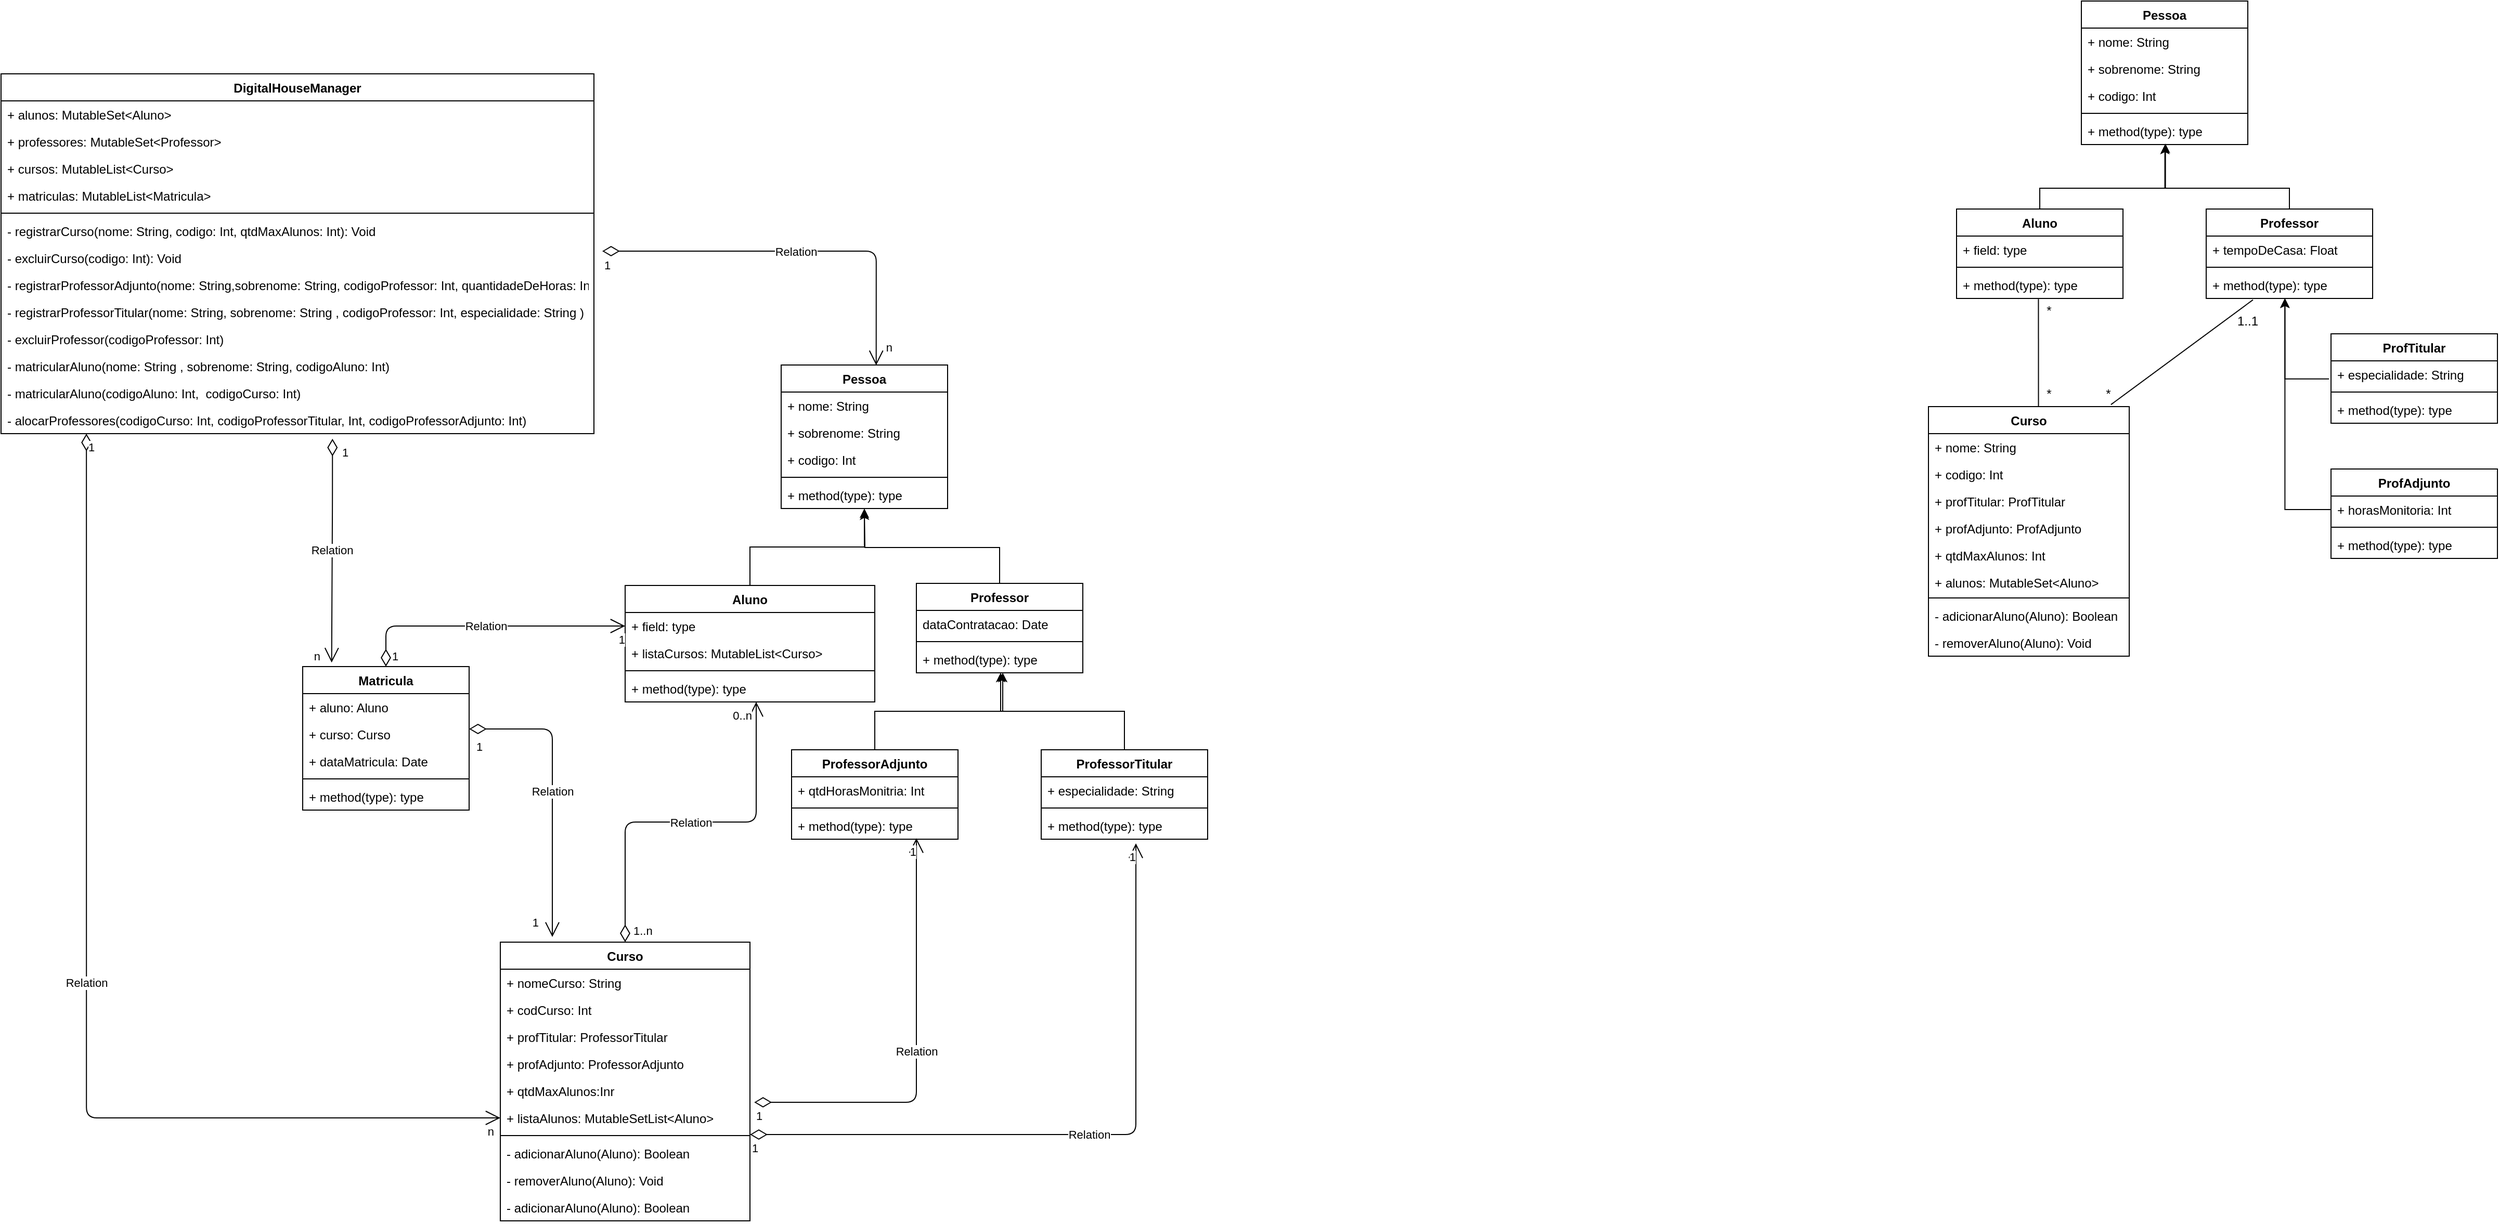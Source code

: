 <mxfile version="13.7.3" type="device"><diagram id="yYhtQxFbdZR-MNU_ncgm" name="Page-1"><mxGraphModel dx="1753" dy="1612" grid="1" gridSize="10" guides="1" tooltips="1" connect="1" arrows="1" fold="1" page="1" pageScale="1" pageWidth="827" pageHeight="1169" math="0" shadow="0"><root><mxCell id="0"/><mxCell id="1" parent="0"/><mxCell id="ihzjFLH_xC0MkMCf4fF2-1" value="Pessoa" style="swimlane;fontStyle=1;align=center;verticalAlign=top;childLayout=stackLayout;horizontal=1;startSize=26;horizontalStack=0;resizeParent=1;resizeParentMax=0;resizeLast=0;collapsible=1;marginBottom=0;" parent="1" vertex="1"><mxGeometry x="190" y="30" width="160" height="138" as="geometry"/></mxCell><mxCell id="ihzjFLH_xC0MkMCf4fF2-2" value="+ nome: String" style="text;strokeColor=none;fillColor=none;align=left;verticalAlign=top;spacingLeft=4;spacingRight=4;overflow=hidden;rotatable=0;points=[[0,0.5],[1,0.5]];portConstraint=eastwest;" parent="ihzjFLH_xC0MkMCf4fF2-1" vertex="1"><mxGeometry y="26" width="160" height="26" as="geometry"/></mxCell><mxCell id="ihzjFLH_xC0MkMCf4fF2-5" value="+ sobrenome: String" style="text;strokeColor=none;fillColor=none;align=left;verticalAlign=top;spacingLeft=4;spacingRight=4;overflow=hidden;rotatable=0;points=[[0,0.5],[1,0.5]];portConstraint=eastwest;" parent="ihzjFLH_xC0MkMCf4fF2-1" vertex="1"><mxGeometry y="52" width="160" height="26" as="geometry"/></mxCell><mxCell id="ihzjFLH_xC0MkMCf4fF2-10" value="+ codigo: Int" style="text;strokeColor=none;fillColor=none;align=left;verticalAlign=top;spacingLeft=4;spacingRight=4;overflow=hidden;rotatable=0;points=[[0,0.5],[1,0.5]];portConstraint=eastwest;" parent="ihzjFLH_xC0MkMCf4fF2-1" vertex="1"><mxGeometry y="78" width="160" height="26" as="geometry"/></mxCell><mxCell id="ihzjFLH_xC0MkMCf4fF2-3" value="" style="line;strokeWidth=1;fillColor=none;align=left;verticalAlign=middle;spacingTop=-1;spacingLeft=3;spacingRight=3;rotatable=0;labelPosition=right;points=[];portConstraint=eastwest;" parent="ihzjFLH_xC0MkMCf4fF2-1" vertex="1"><mxGeometry y="104" width="160" height="8" as="geometry"/></mxCell><mxCell id="ihzjFLH_xC0MkMCf4fF2-4" value="+ method(type): type" style="text;strokeColor=none;fillColor=none;align=left;verticalAlign=top;spacingLeft=4;spacingRight=4;overflow=hidden;rotatable=0;points=[[0,0.5],[1,0.5]];portConstraint=eastwest;" parent="ihzjFLH_xC0MkMCf4fF2-1" vertex="1"><mxGeometry y="112" width="160" height="26" as="geometry"/></mxCell><mxCell id="ihzjFLH_xC0MkMCf4fF2-16" style="edgeStyle=orthogonalEdgeStyle;rounded=0;orthogonalLoop=1;jettySize=auto;html=1;exitX=0.5;exitY=0;exitDx=0;exitDy=0;entryX=0.5;entryY=1;entryDx=0;entryDy=0;" parent="1" source="ihzjFLH_xC0MkMCf4fF2-6" target="ihzjFLH_xC0MkMCf4fF2-1" edge="1"><mxGeometry relative="1" as="geometry"/></mxCell><mxCell id="ihzjFLH_xC0MkMCf4fF2-6" value="Aluno" style="swimlane;fontStyle=1;align=center;verticalAlign=top;childLayout=stackLayout;horizontal=1;startSize=26;horizontalStack=0;resizeParent=1;resizeParentMax=0;resizeLast=0;collapsible=1;marginBottom=0;" parent="1" vertex="1"><mxGeometry x="40" y="242" width="240" height="112" as="geometry"/></mxCell><mxCell id="ihzjFLH_xC0MkMCf4fF2-7" value="+ field: type" style="text;strokeColor=none;fillColor=none;align=left;verticalAlign=top;spacingLeft=4;spacingRight=4;overflow=hidden;rotatable=0;points=[[0,0.5],[1,0.5]];portConstraint=eastwest;" parent="ihzjFLH_xC0MkMCf4fF2-6" vertex="1"><mxGeometry y="26" width="240" height="26" as="geometry"/></mxCell><mxCell id="ihzjFLH_xC0MkMCf4fF2-66" value="+ listaCursos: MutableList&lt;Curso&gt;" style="text;strokeColor=none;fillColor=none;align=left;verticalAlign=top;spacingLeft=4;spacingRight=4;overflow=hidden;rotatable=0;points=[[0,0.5],[1,0.5]];portConstraint=eastwest;" parent="ihzjFLH_xC0MkMCf4fF2-6" vertex="1"><mxGeometry y="52" width="240" height="26" as="geometry"/></mxCell><mxCell id="ihzjFLH_xC0MkMCf4fF2-8" value="" style="line;strokeWidth=1;fillColor=none;align=left;verticalAlign=middle;spacingTop=-1;spacingLeft=3;spacingRight=3;rotatable=0;labelPosition=right;points=[];portConstraint=eastwest;" parent="ihzjFLH_xC0MkMCf4fF2-6" vertex="1"><mxGeometry y="78" width="240" height="8" as="geometry"/></mxCell><mxCell id="ihzjFLH_xC0MkMCf4fF2-9" value="+ method(type): type" style="text;strokeColor=none;fillColor=none;align=left;verticalAlign=top;spacingLeft=4;spacingRight=4;overflow=hidden;rotatable=0;points=[[0,0.5],[1,0.5]];portConstraint=eastwest;" parent="ihzjFLH_xC0MkMCf4fF2-6" vertex="1"><mxGeometry y="86" width="240" height="26" as="geometry"/></mxCell><mxCell id="ihzjFLH_xC0MkMCf4fF2-17" style="edgeStyle=orthogonalEdgeStyle;rounded=0;orthogonalLoop=1;jettySize=auto;html=1;exitX=0.5;exitY=0;exitDx=0;exitDy=0;" parent="1" source="ihzjFLH_xC0MkMCf4fF2-12" edge="1"><mxGeometry relative="1" as="geometry"><mxPoint x="270" y="170" as="targetPoint"/></mxGeometry></mxCell><mxCell id="ihzjFLH_xC0MkMCf4fF2-12" value="Professor" style="swimlane;fontStyle=1;align=center;verticalAlign=top;childLayout=stackLayout;horizontal=1;startSize=26;horizontalStack=0;resizeParent=1;resizeParentMax=0;resizeLast=0;collapsible=1;marginBottom=0;" parent="1" vertex="1"><mxGeometry x="320" y="240" width="160" height="86" as="geometry"/></mxCell><mxCell id="ihzjFLH_xC0MkMCf4fF2-13" value="dataContratacao: Date" style="text;strokeColor=none;fillColor=none;align=left;verticalAlign=top;spacingLeft=4;spacingRight=4;overflow=hidden;rotatable=0;points=[[0,0.5],[1,0.5]];portConstraint=eastwest;" parent="ihzjFLH_xC0MkMCf4fF2-12" vertex="1"><mxGeometry y="26" width="160" height="26" as="geometry"/></mxCell><mxCell id="ihzjFLH_xC0MkMCf4fF2-14" value="" style="line;strokeWidth=1;fillColor=none;align=left;verticalAlign=middle;spacingTop=-1;spacingLeft=3;spacingRight=3;rotatable=0;labelPosition=right;points=[];portConstraint=eastwest;" parent="ihzjFLH_xC0MkMCf4fF2-12" vertex="1"><mxGeometry y="52" width="160" height="8" as="geometry"/></mxCell><mxCell id="ihzjFLH_xC0MkMCf4fF2-15" value="+ method(type): type" style="text;strokeColor=none;fillColor=none;align=left;verticalAlign=top;spacingLeft=4;spacingRight=4;overflow=hidden;rotatable=0;points=[[0,0.5],[1,0.5]];portConstraint=eastwest;" parent="ihzjFLH_xC0MkMCf4fF2-12" vertex="1"><mxGeometry y="60" width="160" height="26" as="geometry"/></mxCell><mxCell id="ihzjFLH_xC0MkMCf4fF2-22" style="edgeStyle=orthogonalEdgeStyle;rounded=0;orthogonalLoop=1;jettySize=auto;html=1;exitX=0.5;exitY=0;exitDx=0;exitDy=0;entryX=0.506;entryY=1;entryDx=0;entryDy=0;entryPerimeter=0;" parent="1" source="ihzjFLH_xC0MkMCf4fF2-18" target="ihzjFLH_xC0MkMCf4fF2-15" edge="1"><mxGeometry relative="1" as="geometry"/></mxCell><mxCell id="ihzjFLH_xC0MkMCf4fF2-18" value="ProfessorTitular" style="swimlane;fontStyle=1;align=center;verticalAlign=top;childLayout=stackLayout;horizontal=1;startSize=26;horizontalStack=0;resizeParent=1;resizeParentMax=0;resizeLast=0;collapsible=1;marginBottom=0;" parent="1" vertex="1"><mxGeometry x="440" y="400" width="160" height="86" as="geometry"/></mxCell><mxCell id="ihzjFLH_xC0MkMCf4fF2-19" value="+ especialidade: String" style="text;strokeColor=none;fillColor=none;align=left;verticalAlign=top;spacingLeft=4;spacingRight=4;overflow=hidden;rotatable=0;points=[[0,0.5],[1,0.5]];portConstraint=eastwest;" parent="ihzjFLH_xC0MkMCf4fF2-18" vertex="1"><mxGeometry y="26" width="160" height="26" as="geometry"/></mxCell><mxCell id="ihzjFLH_xC0MkMCf4fF2-20" value="" style="line;strokeWidth=1;fillColor=none;align=left;verticalAlign=middle;spacingTop=-1;spacingLeft=3;spacingRight=3;rotatable=0;labelPosition=right;points=[];portConstraint=eastwest;" parent="ihzjFLH_xC0MkMCf4fF2-18" vertex="1"><mxGeometry y="52" width="160" height="8" as="geometry"/></mxCell><mxCell id="ihzjFLH_xC0MkMCf4fF2-21" value="+ method(type): type" style="text;strokeColor=none;fillColor=none;align=left;verticalAlign=top;spacingLeft=4;spacingRight=4;overflow=hidden;rotatable=0;points=[[0,0.5],[1,0.5]];portConstraint=eastwest;" parent="ihzjFLH_xC0MkMCf4fF2-18" vertex="1"><mxGeometry y="60" width="160" height="26" as="geometry"/></mxCell><mxCell id="ihzjFLH_xC0MkMCf4fF2-27" style="edgeStyle=orthogonalEdgeStyle;rounded=0;orthogonalLoop=1;jettySize=auto;html=1;exitX=0.5;exitY=0;exitDx=0;exitDy=0;entryX=0.519;entryY=1;entryDx=0;entryDy=0;entryPerimeter=0;" parent="1" source="ihzjFLH_xC0MkMCf4fF2-23" target="ihzjFLH_xC0MkMCf4fF2-15" edge="1"><mxGeometry relative="1" as="geometry"/></mxCell><mxCell id="ihzjFLH_xC0MkMCf4fF2-23" value="ProfessorAdjunto" style="swimlane;fontStyle=1;align=center;verticalAlign=top;childLayout=stackLayout;horizontal=1;startSize=26;horizontalStack=0;resizeParent=1;resizeParentMax=0;resizeLast=0;collapsible=1;marginBottom=0;" parent="1" vertex="1"><mxGeometry x="200" y="400" width="160" height="86" as="geometry"/></mxCell><mxCell id="ihzjFLH_xC0MkMCf4fF2-24" value="+ qtdHorasMonitria: Int" style="text;strokeColor=none;fillColor=none;align=left;verticalAlign=top;spacingLeft=4;spacingRight=4;overflow=hidden;rotatable=0;points=[[0,0.5],[1,0.5]];portConstraint=eastwest;" parent="ihzjFLH_xC0MkMCf4fF2-23" vertex="1"><mxGeometry y="26" width="160" height="26" as="geometry"/></mxCell><mxCell id="ihzjFLH_xC0MkMCf4fF2-25" value="" style="line;strokeWidth=1;fillColor=none;align=left;verticalAlign=middle;spacingTop=-1;spacingLeft=3;spacingRight=3;rotatable=0;labelPosition=right;points=[];portConstraint=eastwest;" parent="ihzjFLH_xC0MkMCf4fF2-23" vertex="1"><mxGeometry y="52" width="160" height="8" as="geometry"/></mxCell><mxCell id="ihzjFLH_xC0MkMCf4fF2-26" value="+ method(type): type" style="text;strokeColor=none;fillColor=none;align=left;verticalAlign=top;spacingLeft=4;spacingRight=4;overflow=hidden;rotatable=0;points=[[0,0.5],[1,0.5]];portConstraint=eastwest;" parent="ihzjFLH_xC0MkMCf4fF2-23" vertex="1"><mxGeometry y="60" width="160" height="26" as="geometry"/></mxCell><mxCell id="ihzjFLH_xC0MkMCf4fF2-40" value="Relation" style="endArrow=open;html=1;endSize=12;startArrow=diamondThin;startSize=14;startFill=0;edgeStyle=orthogonalEdgeStyle;entryX=0.569;entryY=1.154;entryDx=0;entryDy=0;entryPerimeter=0;exitX=1;exitY=0.375;exitDx=0;exitDy=0;exitPerimeter=0;" parent="1" source="ihzjFLH_xC0MkMCf4fF2-30" target="ihzjFLH_xC0MkMCf4fF2-21" edge="1"><mxGeometry relative="1" as="geometry"><mxPoint x="170" y="510" as="sourcePoint"/><mxPoint x="330" y="510" as="targetPoint"/><Array as="points"><mxPoint x="531" y="770"/></Array></mxGeometry></mxCell><mxCell id="ihzjFLH_xC0MkMCf4fF2-41" value="1" style="edgeLabel;resizable=0;html=1;align=left;verticalAlign=top;" parent="ihzjFLH_xC0MkMCf4fF2-40" connectable="0" vertex="1"><mxGeometry x="-1" relative="1" as="geometry"/></mxCell><mxCell id="ihzjFLH_xC0MkMCf4fF2-42" value="1" style="edgeLabel;resizable=0;html=1;align=right;verticalAlign=top;" parent="ihzjFLH_xC0MkMCf4fF2-40" connectable="0" vertex="1"><mxGeometry x="1" relative="1" as="geometry"/></mxCell><mxCell id="ihzjFLH_xC0MkMCf4fF2-43" value="Relation" style="endArrow=open;html=1;endSize=12;startArrow=diamondThin;startSize=14;startFill=0;edgeStyle=orthogonalEdgeStyle;exitX=1.017;exitY=-0.077;exitDx=0;exitDy=0;exitPerimeter=0;entryX=0.75;entryY=0.962;entryDx=0;entryDy=0;entryPerimeter=0;" parent="1" source="ihzjFLH_xC0MkMCf4fF2-36" target="ihzjFLH_xC0MkMCf4fF2-26" edge="1"><mxGeometry relative="1" as="geometry"><mxPoint x="170" y="510" as="sourcePoint"/><mxPoint x="330" y="510" as="targetPoint"/></mxGeometry></mxCell><mxCell id="ihzjFLH_xC0MkMCf4fF2-44" value="1" style="edgeLabel;resizable=0;html=1;align=left;verticalAlign=top;" parent="ihzjFLH_xC0MkMCf4fF2-43" connectable="0" vertex="1"><mxGeometry x="-1" relative="1" as="geometry"/></mxCell><mxCell id="ihzjFLH_xC0MkMCf4fF2-45" value="1" style="edgeLabel;resizable=0;html=1;align=right;verticalAlign=top;" parent="ihzjFLH_xC0MkMCf4fF2-43" connectable="0" vertex="1"><mxGeometry x="1" relative="1" as="geometry"/></mxCell><mxCell id="ihzjFLH_xC0MkMCf4fF2-28" value="Curso" style="swimlane;fontStyle=1;align=center;verticalAlign=top;childLayout=stackLayout;horizontal=1;startSize=26;horizontalStack=0;resizeParent=1;resizeParentMax=0;resizeLast=0;collapsible=1;marginBottom=0;" parent="1" vertex="1"><mxGeometry x="-80" y="585" width="240" height="268" as="geometry"/></mxCell><mxCell id="ihzjFLH_xC0MkMCf4fF2-29" value="+ nomeCurso: String" style="text;strokeColor=none;fillColor=none;align=left;verticalAlign=top;spacingLeft=4;spacingRight=4;overflow=hidden;rotatable=0;points=[[0,0.5],[1,0.5]];portConstraint=eastwest;" parent="ihzjFLH_xC0MkMCf4fF2-28" vertex="1"><mxGeometry y="26" width="240" height="26" as="geometry"/></mxCell><mxCell id="ihzjFLH_xC0MkMCf4fF2-32" value="+ codCurso: Int" style="text;strokeColor=none;fillColor=none;align=left;verticalAlign=top;spacingLeft=4;spacingRight=4;overflow=hidden;rotatable=0;points=[[0,0.5],[1,0.5]];portConstraint=eastwest;" parent="ihzjFLH_xC0MkMCf4fF2-28" vertex="1"><mxGeometry y="52" width="240" height="26" as="geometry"/></mxCell><mxCell id="ihzjFLH_xC0MkMCf4fF2-33" value="+ profTitular: ProfessorTitular" style="text;strokeColor=none;fillColor=none;align=left;verticalAlign=top;spacingLeft=4;spacingRight=4;overflow=hidden;rotatable=0;points=[[0,0.5],[1,0.5]];portConstraint=eastwest;" parent="ihzjFLH_xC0MkMCf4fF2-28" vertex="1"><mxGeometry y="78" width="240" height="26" as="geometry"/></mxCell><mxCell id="ihzjFLH_xC0MkMCf4fF2-34" value="+ profAdjunto: ProfessorAdjunto" style="text;strokeColor=none;fillColor=none;align=left;verticalAlign=top;spacingLeft=4;spacingRight=4;overflow=hidden;rotatable=0;points=[[0,0.5],[1,0.5]];portConstraint=eastwest;" parent="ihzjFLH_xC0MkMCf4fF2-28" vertex="1"><mxGeometry y="104" width="240" height="26" as="geometry"/></mxCell><mxCell id="ihzjFLH_xC0MkMCf4fF2-35" value="+ qtdMaxAlunos:Inr" style="text;strokeColor=none;fillColor=none;align=left;verticalAlign=top;spacingLeft=4;spacingRight=4;overflow=hidden;rotatable=0;points=[[0,0.5],[1,0.5]];portConstraint=eastwest;" parent="ihzjFLH_xC0MkMCf4fF2-28" vertex="1"><mxGeometry y="130" width="240" height="26" as="geometry"/></mxCell><mxCell id="ihzjFLH_xC0MkMCf4fF2-36" value="+ listaAlunos: MutableSetList&lt;Aluno&gt;" style="text;strokeColor=none;fillColor=none;align=left;verticalAlign=top;spacingLeft=4;spacingRight=4;overflow=hidden;rotatable=0;points=[[0,0.5],[1,0.5]];portConstraint=eastwest;" parent="ihzjFLH_xC0MkMCf4fF2-28" vertex="1"><mxGeometry y="156" width="240" height="26" as="geometry"/></mxCell><mxCell id="ihzjFLH_xC0MkMCf4fF2-30" value="" style="line;strokeWidth=1;fillColor=none;align=left;verticalAlign=middle;spacingTop=-1;spacingLeft=3;spacingRight=3;rotatable=0;labelPosition=right;points=[];portConstraint=eastwest;" parent="ihzjFLH_xC0MkMCf4fF2-28" vertex="1"><mxGeometry y="182" width="240" height="8" as="geometry"/></mxCell><mxCell id="ihzjFLH_xC0MkMCf4fF2-38" value="- adicionarAluno(Aluno): Boolean" style="text;strokeColor=none;fillColor=none;align=left;verticalAlign=top;spacingLeft=4;spacingRight=4;overflow=hidden;rotatable=0;points=[[0,0.5],[1,0.5]];portConstraint=eastwest;" parent="ihzjFLH_xC0MkMCf4fF2-28" vertex="1"><mxGeometry y="190" width="240" height="26" as="geometry"/></mxCell><mxCell id="ihzjFLH_xC0MkMCf4fF2-31" value="- removerAluno(Aluno): Void" style="text;strokeColor=none;fillColor=none;align=left;verticalAlign=top;spacingLeft=4;spacingRight=4;overflow=hidden;rotatable=0;points=[[0,0.5],[1,0.5]];portConstraint=eastwest;" parent="ihzjFLH_xC0MkMCf4fF2-28" vertex="1"><mxGeometry y="216" width="240" height="26" as="geometry"/></mxCell><mxCell id="ihzjFLH_xC0MkMCf4fF2-37" value="- adicionarAluno(Aluno): Boolean" style="text;strokeColor=none;fillColor=none;align=left;verticalAlign=top;spacingLeft=4;spacingRight=4;overflow=hidden;rotatable=0;points=[[0,0.5],[1,0.5]];portConstraint=eastwest;" parent="ihzjFLH_xC0MkMCf4fF2-28" vertex="1"><mxGeometry y="242" width="240" height="26" as="geometry"/></mxCell><mxCell id="ihzjFLH_xC0MkMCf4fF2-46" value="Relation" style="endArrow=open;html=1;endSize=12;startArrow=diamondThin;startSize=14;startFill=0;edgeStyle=orthogonalEdgeStyle;exitX=0.5;exitY=0;exitDx=0;exitDy=0;entryX=0.525;entryY=1;entryDx=0;entryDy=0;entryPerimeter=0;" parent="1" source="ihzjFLH_xC0MkMCf4fF2-28" target="ihzjFLH_xC0MkMCf4fF2-9" edge="1"><mxGeometry relative="1" as="geometry"><mxPoint x="170" y="510" as="sourcePoint"/><mxPoint x="330" y="510" as="targetPoint"/></mxGeometry></mxCell><mxCell id="ihzjFLH_xC0MkMCf4fF2-47" value="1..n" style="edgeLabel;resizable=0;html=1;align=left;verticalAlign=top;" parent="ihzjFLH_xC0MkMCf4fF2-46" connectable="0" vertex="1"><mxGeometry x="-1" relative="1" as="geometry"><mxPoint x="6" y="-24" as="offset"/></mxGeometry></mxCell><mxCell id="ihzjFLH_xC0MkMCf4fF2-48" value="0..n" style="edgeLabel;resizable=0;html=1;align=right;verticalAlign=top;" parent="ihzjFLH_xC0MkMCf4fF2-46" connectable="0" vertex="1"><mxGeometry x="1" relative="1" as="geometry"><mxPoint x="-4" as="offset"/></mxGeometry></mxCell><mxCell id="ihzjFLH_xC0MkMCf4fF2-55" value="Relation" style="endArrow=open;html=1;endSize=12;startArrow=diamondThin;startSize=14;startFill=0;edgeStyle=orthogonalEdgeStyle;exitX=0.5;exitY=0;exitDx=0;exitDy=0;entryX=0;entryY=0.5;entryDx=0;entryDy=0;" parent="1" source="ihzjFLH_xC0MkMCf4fF2-49" target="ihzjFLH_xC0MkMCf4fF2-7" edge="1"><mxGeometry relative="1" as="geometry"><mxPoint x="170" y="440" as="sourcePoint"/><mxPoint x="330" y="440" as="targetPoint"/></mxGeometry></mxCell><mxCell id="ihzjFLH_xC0MkMCf4fF2-56" value="1" style="edgeLabel;resizable=0;html=1;align=left;verticalAlign=top;" parent="ihzjFLH_xC0MkMCf4fF2-55" connectable="0" vertex="1"><mxGeometry x="-1" relative="1" as="geometry"><mxPoint x="4" y="-23" as="offset"/></mxGeometry></mxCell><mxCell id="ihzjFLH_xC0MkMCf4fF2-57" value="1" style="edgeLabel;resizable=0;html=1;align=right;verticalAlign=top;" parent="ihzjFLH_xC0MkMCf4fF2-55" connectable="0" vertex="1"><mxGeometry x="1" relative="1" as="geometry"/></mxCell><mxCell id="ihzjFLH_xC0MkMCf4fF2-58" value="Relation" style="endArrow=open;html=1;endSize=12;startArrow=diamondThin;startSize=14;startFill=0;edgeStyle=orthogonalEdgeStyle;" parent="1" edge="1"><mxGeometry relative="1" as="geometry"><mxPoint x="-110" y="380" as="sourcePoint"/><mxPoint x="-30" y="580" as="targetPoint"/><Array as="points"><mxPoint x="-30" y="380"/></Array></mxGeometry></mxCell><mxCell id="ihzjFLH_xC0MkMCf4fF2-59" value="1" style="edgeLabel;resizable=0;html=1;align=left;verticalAlign=top;" parent="ihzjFLH_xC0MkMCf4fF2-58" connectable="0" vertex="1"><mxGeometry x="-1" relative="1" as="geometry"><mxPoint x="5" y="4" as="offset"/></mxGeometry></mxCell><mxCell id="ihzjFLH_xC0MkMCf4fF2-60" value="1" style="edgeLabel;resizable=0;html=1;align=right;verticalAlign=top;" parent="ihzjFLH_xC0MkMCf4fF2-58" connectable="0" vertex="1"><mxGeometry x="1" relative="1" as="geometry"><mxPoint x="-13" y="-27" as="offset"/></mxGeometry></mxCell><mxCell id="ihzjFLH_xC0MkMCf4fF2-49" value="Matricula" style="swimlane;fontStyle=1;align=center;verticalAlign=top;childLayout=stackLayout;horizontal=1;startSize=26;horizontalStack=0;resizeParent=1;resizeParentMax=0;resizeLast=0;collapsible=1;marginBottom=0;" parent="1" vertex="1"><mxGeometry x="-270" y="320" width="160" height="138" as="geometry"/></mxCell><mxCell id="ihzjFLH_xC0MkMCf4fF2-50" value="+ aluno: Aluno" style="text;strokeColor=none;fillColor=none;align=left;verticalAlign=top;spacingLeft=4;spacingRight=4;overflow=hidden;rotatable=0;points=[[0,0.5],[1,0.5]];portConstraint=eastwest;" parent="ihzjFLH_xC0MkMCf4fF2-49" vertex="1"><mxGeometry y="26" width="160" height="26" as="geometry"/></mxCell><mxCell id="ihzjFLH_xC0MkMCf4fF2-53" value="+ curso: Curso" style="text;strokeColor=none;fillColor=none;align=left;verticalAlign=top;spacingLeft=4;spacingRight=4;overflow=hidden;rotatable=0;points=[[0,0.5],[1,0.5]];portConstraint=eastwest;" parent="ihzjFLH_xC0MkMCf4fF2-49" vertex="1"><mxGeometry y="52" width="160" height="26" as="geometry"/></mxCell><mxCell id="ihzjFLH_xC0MkMCf4fF2-54" value="+ dataMatricula: Date" style="text;strokeColor=none;fillColor=none;align=left;verticalAlign=top;spacingLeft=4;spacingRight=4;overflow=hidden;rotatable=0;points=[[0,0.5],[1,0.5]];portConstraint=eastwest;" parent="ihzjFLH_xC0MkMCf4fF2-49" vertex="1"><mxGeometry y="78" width="160" height="26" as="geometry"/></mxCell><mxCell id="ihzjFLH_xC0MkMCf4fF2-51" value="" style="line;strokeWidth=1;fillColor=none;align=left;verticalAlign=middle;spacingTop=-1;spacingLeft=3;spacingRight=3;rotatable=0;labelPosition=right;points=[];portConstraint=eastwest;" parent="ihzjFLH_xC0MkMCf4fF2-49" vertex="1"><mxGeometry y="104" width="160" height="8" as="geometry"/></mxCell><mxCell id="ihzjFLH_xC0MkMCf4fF2-52" value="+ method(type): type" style="text;strokeColor=none;fillColor=none;align=left;verticalAlign=top;spacingLeft=4;spacingRight=4;overflow=hidden;rotatable=0;points=[[0,0.5],[1,0.5]];portConstraint=eastwest;" parent="ihzjFLH_xC0MkMCf4fF2-49" vertex="1"><mxGeometry y="112" width="160" height="26" as="geometry"/></mxCell><mxCell id="ihzjFLH_xC0MkMCf4fF2-78" value="Relation" style="endArrow=open;html=1;endSize=12;startArrow=diamondThin;startSize=14;startFill=0;edgeStyle=orthogonalEdgeStyle;exitX=1.014;exitY=1.25;exitDx=0;exitDy=0;exitPerimeter=0;entryX=0.571;entryY=0.002;entryDx=0;entryDy=0;entryPerimeter=0;" parent="1" source="ihzjFLH_xC0MkMCf4fF2-65" target="ihzjFLH_xC0MkMCf4fF2-1" edge="1"><mxGeometry relative="1" as="geometry"><mxPoint x="-350" y="340" as="sourcePoint"/><mxPoint x="300" as="targetPoint"/></mxGeometry></mxCell><mxCell id="ihzjFLH_xC0MkMCf4fF2-79" value="1" style="edgeLabel;resizable=0;html=1;align=left;verticalAlign=top;" parent="ihzjFLH_xC0MkMCf4fF2-78" connectable="0" vertex="1"><mxGeometry x="-1" relative="1" as="geometry"/></mxCell><mxCell id="ihzjFLH_xC0MkMCf4fF2-80" value="n" style="edgeLabel;resizable=0;html=1;align=right;verticalAlign=top;" parent="ihzjFLH_xC0MkMCf4fF2-78" connectable="0" vertex="1"><mxGeometry x="1" relative="1" as="geometry"><mxPoint x="16" y="-30" as="offset"/></mxGeometry></mxCell><mxCell id="ihzjFLH_xC0MkMCf4fF2-81" value="Relation" style="endArrow=open;html=1;endSize=12;startArrow=diamondThin;startSize=14;startFill=0;edgeStyle=orthogonalEdgeStyle;exitX=0.559;exitY=1.188;exitDx=0;exitDy=0;exitPerimeter=0;entryX=0.174;entryY=-0.028;entryDx=0;entryDy=0;entryPerimeter=0;" parent="1" source="ihzjFLH_xC0MkMCf4fF2-77" target="ihzjFLH_xC0MkMCf4fF2-49" edge="1"><mxGeometry relative="1" as="geometry"><mxPoint x="-250" y="270" as="sourcePoint"/><mxPoint x="-90" y="270" as="targetPoint"/><Array as="points"><mxPoint x="-242" y="161"/></Array></mxGeometry></mxCell><mxCell id="ihzjFLH_xC0MkMCf4fF2-82" value="1" style="edgeLabel;resizable=0;html=1;align=left;verticalAlign=top;" parent="ihzjFLH_xC0MkMCf4fF2-81" connectable="0" vertex="1"><mxGeometry x="-1" relative="1" as="geometry"><mxPoint x="7" as="offset"/></mxGeometry></mxCell><mxCell id="ihzjFLH_xC0MkMCf4fF2-83" value="n" style="edgeLabel;resizable=0;html=1;align=right;verticalAlign=top;" parent="ihzjFLH_xC0MkMCf4fF2-81" connectable="0" vertex="1"><mxGeometry x="1" relative="1" as="geometry"><mxPoint x="-10" y="-19" as="offset"/></mxGeometry></mxCell><mxCell id="ihzjFLH_xC0MkMCf4fF2-62" value="DigitalHouseManager" style="swimlane;fontStyle=1;align=center;verticalAlign=top;childLayout=stackLayout;horizontal=1;startSize=26;horizontalStack=0;resizeParent=1;resizeParentMax=0;resizeLast=0;collapsible=1;marginBottom=0;" parent="1" vertex="1"><mxGeometry x="-560" y="-250" width="570" height="346" as="geometry"/></mxCell><mxCell id="ihzjFLH_xC0MkMCf4fF2-63" value="+ alunos: MutableSet&lt;Aluno&gt;" style="text;strokeColor=none;fillColor=none;align=left;verticalAlign=top;spacingLeft=4;spacingRight=4;overflow=hidden;rotatable=0;points=[[0,0.5],[1,0.5]];portConstraint=eastwest;" parent="ihzjFLH_xC0MkMCf4fF2-62" vertex="1"><mxGeometry y="26" width="570" height="26" as="geometry"/></mxCell><mxCell id="ihzjFLH_xC0MkMCf4fF2-67" value="+ professores: MutableSet&lt;Professor&gt;" style="text;strokeColor=none;fillColor=none;align=left;verticalAlign=top;spacingLeft=4;spacingRight=4;overflow=hidden;rotatable=0;points=[[0,0.5],[1,0.5]];portConstraint=eastwest;" parent="ihzjFLH_xC0MkMCf4fF2-62" vertex="1"><mxGeometry y="52" width="570" height="26" as="geometry"/></mxCell><mxCell id="ihzjFLH_xC0MkMCf4fF2-68" value="+ cursos: MutableList&lt;Curso&gt;" style="text;strokeColor=none;fillColor=none;align=left;verticalAlign=top;spacingLeft=4;spacingRight=4;overflow=hidden;rotatable=0;points=[[0,0.5],[1,0.5]];portConstraint=eastwest;" parent="ihzjFLH_xC0MkMCf4fF2-62" vertex="1"><mxGeometry y="78" width="570" height="26" as="geometry"/></mxCell><mxCell id="ihzjFLH_xC0MkMCf4fF2-69" value="+ matriculas: MutableList&lt;Matricula&gt;" style="text;strokeColor=none;fillColor=none;align=left;verticalAlign=top;spacingLeft=4;spacingRight=4;overflow=hidden;rotatable=0;points=[[0,0.5],[1,0.5]];portConstraint=eastwest;" parent="ihzjFLH_xC0MkMCf4fF2-62" vertex="1"><mxGeometry y="104" width="570" height="26" as="geometry"/></mxCell><mxCell id="ihzjFLH_xC0MkMCf4fF2-64" value="" style="line;strokeWidth=1;fillColor=none;align=left;verticalAlign=middle;spacingTop=-1;spacingLeft=3;spacingRight=3;rotatable=0;labelPosition=right;points=[];portConstraint=eastwest;" parent="ihzjFLH_xC0MkMCf4fF2-62" vertex="1"><mxGeometry y="130" width="570" height="8" as="geometry"/></mxCell><mxCell id="ihzjFLH_xC0MkMCf4fF2-65" value="- registrarCurso(nome: String, codigo: Int, qtdMaxAlunos: Int): Void" style="text;strokeColor=none;fillColor=none;align=left;verticalAlign=top;spacingLeft=4;spacingRight=4;overflow=hidden;rotatable=0;points=[[0,0.5],[1,0.5]];portConstraint=eastwest;" parent="ihzjFLH_xC0MkMCf4fF2-62" vertex="1"><mxGeometry y="138" width="570" height="26" as="geometry"/></mxCell><mxCell id="ihzjFLH_xC0MkMCf4fF2-70" value="- excluirCurso(codigo: Int): Void" style="text;strokeColor=none;fillColor=none;align=left;verticalAlign=top;spacingLeft=4;spacingRight=4;overflow=hidden;rotatable=0;points=[[0,0.5],[1,0.5]];portConstraint=eastwest;" parent="ihzjFLH_xC0MkMCf4fF2-62" vertex="1"><mxGeometry y="164" width="570" height="26" as="geometry"/></mxCell><mxCell id="ihzjFLH_xC0MkMCf4fF2-71" value="- registrarProfessorAdjunto(nome: String,sobrenome: String, codigoProfessor: Int, quantidadeDeHoras: Int)" style="text;strokeColor=none;fillColor=none;align=left;verticalAlign=top;spacingLeft=4;spacingRight=4;overflow=hidden;rotatable=0;points=[[0,0.5],[1,0.5]];portConstraint=eastwest;" parent="ihzjFLH_xC0MkMCf4fF2-62" vertex="1"><mxGeometry y="190" width="570" height="26" as="geometry"/></mxCell><mxCell id="ihzjFLH_xC0MkMCf4fF2-73" value="- registrarProfessorTitular(nome: String, sobrenome: String , codigoProfessor: Int, especialidade: String )" style="text;strokeColor=none;fillColor=none;align=left;verticalAlign=top;spacingLeft=4;spacingRight=4;overflow=hidden;rotatable=0;points=[[0,0.5],[1,0.5]];portConstraint=eastwest;" parent="ihzjFLH_xC0MkMCf4fF2-62" vertex="1"><mxGeometry y="216" width="570" height="26" as="geometry"/></mxCell><mxCell id="ihzjFLH_xC0MkMCf4fF2-74" value="- excluirProfessor(codigoProfessor: Int)" style="text;strokeColor=none;fillColor=none;align=left;verticalAlign=top;spacingLeft=4;spacingRight=4;overflow=hidden;rotatable=0;points=[[0,0.5],[1,0.5]];portConstraint=eastwest;" parent="ihzjFLH_xC0MkMCf4fF2-62" vertex="1"><mxGeometry y="242" width="570" height="26" as="geometry"/></mxCell><mxCell id="ihzjFLH_xC0MkMCf4fF2-75" value="- matricularAluno(nome: String , sobrenome: String, codigoAluno: Int)" style="text;strokeColor=none;fillColor=none;align=left;verticalAlign=top;spacingLeft=4;spacingRight=4;overflow=hidden;rotatable=0;points=[[0,0.5],[1,0.5]];portConstraint=eastwest;" parent="ihzjFLH_xC0MkMCf4fF2-62" vertex="1"><mxGeometry y="268" width="570" height="26" as="geometry"/></mxCell><mxCell id="ihzjFLH_xC0MkMCf4fF2-76" value="- matricularAluno(codigoAluno: Int,  codigoCurso: Int)" style="text;strokeColor=none;fillColor=none;align=left;verticalAlign=top;spacingLeft=4;spacingRight=4;overflow=hidden;rotatable=0;points=[[0,0.5],[1,0.5]];portConstraint=eastwest;" parent="ihzjFLH_xC0MkMCf4fF2-62" vertex="1"><mxGeometry y="294" width="570" height="26" as="geometry"/></mxCell><mxCell id="ihzjFLH_xC0MkMCf4fF2-77" value="- alocarProfessores(codigoCurso: Int, codigoProfessorTitular, Int, codigoProfessorAdjunto: Int)" style="text;strokeColor=none;fillColor=none;align=left;verticalAlign=top;spacingLeft=4;spacingRight=4;overflow=hidden;rotatable=0;points=[[0,0.5],[1,0.5]];portConstraint=eastwest;" parent="ihzjFLH_xC0MkMCf4fF2-62" vertex="1"><mxGeometry y="320" width="570" height="26" as="geometry"/></mxCell><mxCell id="ihzjFLH_xC0MkMCf4fF2-84" value="Relation" style="endArrow=open;html=1;endSize=12;startArrow=diamondThin;startSize=14;startFill=0;edgeStyle=orthogonalEdgeStyle;entryX=0;entryY=0.5;entryDx=0;entryDy=0;exitX=0.144;exitY=1;exitDx=0;exitDy=0;exitPerimeter=0;" parent="1" source="ihzjFLH_xC0MkMCf4fF2-77" target="ihzjFLH_xC0MkMCf4fF2-36" edge="1"><mxGeometry relative="1" as="geometry"><mxPoint x="-480" y="120" as="sourcePoint"/><mxPoint x="40" y="60" as="targetPoint"/></mxGeometry></mxCell><mxCell id="ihzjFLH_xC0MkMCf4fF2-85" value="1" style="edgeLabel;resizable=0;html=1;align=left;verticalAlign=top;" parent="ihzjFLH_xC0MkMCf4fF2-84" connectable="0" vertex="1"><mxGeometry x="-1" relative="1" as="geometry"/></mxCell><mxCell id="ihzjFLH_xC0MkMCf4fF2-86" value="&lt;div&gt;n&lt;/div&gt;" style="edgeLabel;resizable=0;html=1;align=right;verticalAlign=top;" parent="ihzjFLH_xC0MkMCf4fF2-84" connectable="0" vertex="1"><mxGeometry x="1" relative="1" as="geometry"><mxPoint x="-6" as="offset"/></mxGeometry></mxCell><mxCell id="0wEyzdhwNw7qxcHSexj6-11" style="edgeStyle=orthogonalEdgeStyle;rounded=0;orthogonalLoop=1;jettySize=auto;html=1;entryX=0.502;entryY=1.011;entryDx=0;entryDy=0;entryPerimeter=0;" edge="1" parent="1" source="0wEyzdhwNw7qxcHSexj6-7" target="0wEyzdhwNw7qxcHSexj6-4"><mxGeometry relative="1" as="geometry"><mxPoint x="1520" y="-170" as="targetPoint"/><Array as="points"><mxPoint x="1400" y="-140"/><mxPoint x="1520" y="-140"/></Array></mxGeometry></mxCell><mxCell id="0wEyzdhwNw7qxcHSexj6-7" value="Aluno" style="swimlane;fontStyle=1;align=center;verticalAlign=top;childLayout=stackLayout;horizontal=1;startSize=26;horizontalStack=0;resizeParent=1;resizeParentMax=0;resizeLast=0;collapsible=1;marginBottom=0;" vertex="1" parent="1"><mxGeometry x="1320" y="-120" width="160" height="86" as="geometry"/></mxCell><mxCell id="0wEyzdhwNw7qxcHSexj6-8" value="+ field: type" style="text;strokeColor=none;fillColor=none;align=left;verticalAlign=top;spacingLeft=4;spacingRight=4;overflow=hidden;rotatable=0;points=[[0,0.5],[1,0.5]];portConstraint=eastwest;" vertex="1" parent="0wEyzdhwNw7qxcHSexj6-7"><mxGeometry y="26" width="160" height="26" as="geometry"/></mxCell><mxCell id="0wEyzdhwNw7qxcHSexj6-9" value="" style="line;strokeWidth=1;fillColor=none;align=left;verticalAlign=middle;spacingTop=-1;spacingLeft=3;spacingRight=3;rotatable=0;labelPosition=right;points=[];portConstraint=eastwest;" vertex="1" parent="0wEyzdhwNw7qxcHSexj6-7"><mxGeometry y="52" width="160" height="8" as="geometry"/></mxCell><mxCell id="0wEyzdhwNw7qxcHSexj6-10" value="+ method(type): type" style="text;strokeColor=none;fillColor=none;align=left;verticalAlign=top;spacingLeft=4;spacingRight=4;overflow=hidden;rotatable=0;points=[[0,0.5],[1,0.5]];portConstraint=eastwest;" vertex="1" parent="0wEyzdhwNw7qxcHSexj6-7"><mxGeometry y="60" width="160" height="26" as="geometry"/></mxCell><mxCell id="0wEyzdhwNw7qxcHSexj6-1" value="Pessoa" style="swimlane;fontStyle=1;align=center;verticalAlign=top;childLayout=stackLayout;horizontal=1;startSize=26;horizontalStack=0;resizeParent=1;resizeParentMax=0;resizeLast=0;collapsible=1;marginBottom=0;" vertex="1" parent="1"><mxGeometry x="1440" y="-320" width="160" height="138" as="geometry"/></mxCell><mxCell id="0wEyzdhwNw7qxcHSexj6-2" value="+ nome: String" style="text;strokeColor=none;fillColor=none;align=left;verticalAlign=top;spacingLeft=4;spacingRight=4;overflow=hidden;rotatable=0;points=[[0,0.5],[1,0.5]];portConstraint=eastwest;" vertex="1" parent="0wEyzdhwNw7qxcHSexj6-1"><mxGeometry y="26" width="160" height="26" as="geometry"/></mxCell><mxCell id="0wEyzdhwNw7qxcHSexj6-5" value="+ sobrenome: String" style="text;strokeColor=none;fillColor=none;align=left;verticalAlign=top;spacingLeft=4;spacingRight=4;overflow=hidden;rotatable=0;points=[[0,0.5],[1,0.5]];portConstraint=eastwest;" vertex="1" parent="0wEyzdhwNw7qxcHSexj6-1"><mxGeometry y="52" width="160" height="26" as="geometry"/></mxCell><mxCell id="0wEyzdhwNw7qxcHSexj6-6" value="+ codigo: Int" style="text;strokeColor=none;fillColor=none;align=left;verticalAlign=top;spacingLeft=4;spacingRight=4;overflow=hidden;rotatable=0;points=[[0,0.5],[1,0.5]];portConstraint=eastwest;" vertex="1" parent="0wEyzdhwNw7qxcHSexj6-1"><mxGeometry y="78" width="160" height="26" as="geometry"/></mxCell><mxCell id="0wEyzdhwNw7qxcHSexj6-3" value="" style="line;strokeWidth=1;fillColor=none;align=left;verticalAlign=middle;spacingTop=-1;spacingLeft=3;spacingRight=3;rotatable=0;labelPosition=right;points=[];portConstraint=eastwest;" vertex="1" parent="0wEyzdhwNw7qxcHSexj6-1"><mxGeometry y="104" width="160" height="8" as="geometry"/></mxCell><mxCell id="0wEyzdhwNw7qxcHSexj6-4" value="+ method(type): type" style="text;strokeColor=none;fillColor=none;align=left;verticalAlign=top;spacingLeft=4;spacingRight=4;overflow=hidden;rotatable=0;points=[[0,0.5],[1,0.5]];portConstraint=eastwest;" vertex="1" parent="0wEyzdhwNw7qxcHSexj6-1"><mxGeometry y="112" width="160" height="26" as="geometry"/></mxCell><mxCell id="0wEyzdhwNw7qxcHSexj6-16" style="edgeStyle=orthogonalEdgeStyle;rounded=0;orthogonalLoop=1;jettySize=auto;html=1;entryX=0.505;entryY=0.967;entryDx=0;entryDy=0;entryPerimeter=0;" edge="1" parent="1" source="0wEyzdhwNw7qxcHSexj6-12" target="0wEyzdhwNw7qxcHSexj6-4"><mxGeometry relative="1" as="geometry"><Array as="points"><mxPoint x="1640" y="-140"/><mxPoint x="1521" y="-140"/></Array></mxGeometry></mxCell><mxCell id="0wEyzdhwNw7qxcHSexj6-12" value="Professor" style="swimlane;fontStyle=1;align=center;verticalAlign=top;childLayout=stackLayout;horizontal=1;startSize=26;horizontalStack=0;resizeParent=1;resizeParentMax=0;resizeLast=0;collapsible=1;marginBottom=0;" vertex="1" parent="1"><mxGeometry x="1560" y="-120" width="160" height="86" as="geometry"/></mxCell><mxCell id="0wEyzdhwNw7qxcHSexj6-13" value="+ tempoDeCasa: Float" style="text;strokeColor=none;fillColor=none;align=left;verticalAlign=top;spacingLeft=4;spacingRight=4;overflow=hidden;rotatable=0;points=[[0,0.5],[1,0.5]];portConstraint=eastwest;" vertex="1" parent="0wEyzdhwNw7qxcHSexj6-12"><mxGeometry y="26" width="160" height="26" as="geometry"/></mxCell><mxCell id="0wEyzdhwNw7qxcHSexj6-14" value="" style="line;strokeWidth=1;fillColor=none;align=left;verticalAlign=middle;spacingTop=-1;spacingLeft=3;spacingRight=3;rotatable=0;labelPosition=right;points=[];portConstraint=eastwest;" vertex="1" parent="0wEyzdhwNw7qxcHSexj6-12"><mxGeometry y="52" width="160" height="8" as="geometry"/></mxCell><mxCell id="0wEyzdhwNw7qxcHSexj6-15" value="+ method(type): type" style="text;strokeColor=none;fillColor=none;align=left;verticalAlign=top;spacingLeft=4;spacingRight=4;overflow=hidden;rotatable=0;points=[[0,0.5],[1,0.5]];portConstraint=eastwest;" vertex="1" parent="0wEyzdhwNw7qxcHSexj6-12"><mxGeometry y="60" width="160" height="26" as="geometry"/></mxCell><mxCell id="0wEyzdhwNw7qxcHSexj6-21" style="edgeStyle=orthogonalEdgeStyle;rounded=0;orthogonalLoop=1;jettySize=auto;html=1;entryX=0.473;entryY=1.011;entryDx=0;entryDy=0;entryPerimeter=0;exitX=-0.012;exitY=0.67;exitDx=0;exitDy=0;exitPerimeter=0;" edge="1" parent="1" source="0wEyzdhwNw7qxcHSexj6-18" target="0wEyzdhwNw7qxcHSexj6-15"><mxGeometry relative="1" as="geometry"/></mxCell><mxCell id="0wEyzdhwNw7qxcHSexj6-17" value="ProfTitular" style="swimlane;fontStyle=1;align=center;verticalAlign=top;childLayout=stackLayout;horizontal=1;startSize=26;horizontalStack=0;resizeParent=1;resizeParentMax=0;resizeLast=0;collapsible=1;marginBottom=0;" vertex="1" parent="1"><mxGeometry x="1680" width="160" height="86" as="geometry"/></mxCell><mxCell id="0wEyzdhwNw7qxcHSexj6-18" value="+ especialidade: String" style="text;strokeColor=none;fillColor=none;align=left;verticalAlign=top;spacingLeft=4;spacingRight=4;overflow=hidden;rotatable=0;points=[[0,0.5],[1,0.5]];portConstraint=eastwest;" vertex="1" parent="0wEyzdhwNw7qxcHSexj6-17"><mxGeometry y="26" width="160" height="26" as="geometry"/></mxCell><mxCell id="0wEyzdhwNw7qxcHSexj6-19" value="" style="line;strokeWidth=1;fillColor=none;align=left;verticalAlign=middle;spacingTop=-1;spacingLeft=3;spacingRight=3;rotatable=0;labelPosition=right;points=[];portConstraint=eastwest;" vertex="1" parent="0wEyzdhwNw7qxcHSexj6-17"><mxGeometry y="52" width="160" height="8" as="geometry"/></mxCell><mxCell id="0wEyzdhwNw7qxcHSexj6-20" value="+ method(type): type" style="text;strokeColor=none;fillColor=none;align=left;verticalAlign=top;spacingLeft=4;spacingRight=4;overflow=hidden;rotatable=0;points=[[0,0.5],[1,0.5]];portConstraint=eastwest;" vertex="1" parent="0wEyzdhwNw7qxcHSexj6-17"><mxGeometry y="60" width="160" height="26" as="geometry"/></mxCell><mxCell id="0wEyzdhwNw7qxcHSexj6-38" style="edgeStyle=orthogonalEdgeStyle;rounded=0;orthogonalLoop=1;jettySize=auto;html=1;entryX=0.473;entryY=0.989;entryDx=0;entryDy=0;entryPerimeter=0;" edge="1" parent="1" source="0wEyzdhwNw7qxcHSexj6-23" target="0wEyzdhwNw7qxcHSexj6-15"><mxGeometry relative="1" as="geometry"/></mxCell><mxCell id="0wEyzdhwNw7qxcHSexj6-22" value="ProfAdjunto" style="swimlane;fontStyle=1;align=center;verticalAlign=top;childLayout=stackLayout;horizontal=1;startSize=26;horizontalStack=0;resizeParent=1;resizeParentMax=0;resizeLast=0;collapsible=1;marginBottom=0;" vertex="1" parent="1"><mxGeometry x="1680" y="130" width="160" height="86" as="geometry"/></mxCell><mxCell id="0wEyzdhwNw7qxcHSexj6-23" value="+ horasMonitoria: Int" style="text;strokeColor=none;fillColor=none;align=left;verticalAlign=top;spacingLeft=4;spacingRight=4;overflow=hidden;rotatable=0;points=[[0,0.5],[1,0.5]];portConstraint=eastwest;" vertex="1" parent="0wEyzdhwNw7qxcHSexj6-22"><mxGeometry y="26" width="160" height="26" as="geometry"/></mxCell><mxCell id="0wEyzdhwNw7qxcHSexj6-24" value="" style="line;strokeWidth=1;fillColor=none;align=left;verticalAlign=middle;spacingTop=-1;spacingLeft=3;spacingRight=3;rotatable=0;labelPosition=right;points=[];portConstraint=eastwest;" vertex="1" parent="0wEyzdhwNw7qxcHSexj6-22"><mxGeometry y="52" width="160" height="8" as="geometry"/></mxCell><mxCell id="0wEyzdhwNw7qxcHSexj6-25" value="+ method(type): type" style="text;strokeColor=none;fillColor=none;align=left;verticalAlign=top;spacingLeft=4;spacingRight=4;overflow=hidden;rotatable=0;points=[[0,0.5],[1,0.5]];portConstraint=eastwest;" vertex="1" parent="0wEyzdhwNw7qxcHSexj6-22"><mxGeometry y="60" width="160" height="26" as="geometry"/></mxCell><mxCell id="0wEyzdhwNw7qxcHSexj6-27" value="Curso" style="swimlane;fontStyle=1;align=center;verticalAlign=top;childLayout=stackLayout;horizontal=1;startSize=26;horizontalStack=0;resizeParent=1;resizeParentMax=0;resizeLast=0;collapsible=1;marginBottom=0;" vertex="1" parent="1"><mxGeometry x="1293" y="70" width="193" height="240" as="geometry"/></mxCell><mxCell id="0wEyzdhwNw7qxcHSexj6-28" value="+ nome: String" style="text;strokeColor=none;fillColor=none;align=left;verticalAlign=top;spacingLeft=4;spacingRight=4;overflow=hidden;rotatable=0;points=[[0,0.5],[1,0.5]];portConstraint=eastwest;" vertex="1" parent="0wEyzdhwNw7qxcHSexj6-27"><mxGeometry y="26" width="193" height="26" as="geometry"/></mxCell><mxCell id="0wEyzdhwNw7qxcHSexj6-31" value="+ codigo: Int" style="text;strokeColor=none;fillColor=none;align=left;verticalAlign=top;spacingLeft=4;spacingRight=4;overflow=hidden;rotatable=0;points=[[0,0.5],[1,0.5]];portConstraint=eastwest;" vertex="1" parent="0wEyzdhwNw7qxcHSexj6-27"><mxGeometry y="52" width="193" height="26" as="geometry"/></mxCell><mxCell id="0wEyzdhwNw7qxcHSexj6-32" value="+ profTitular: ProfTitular" style="text;strokeColor=none;fillColor=none;align=left;verticalAlign=top;spacingLeft=4;spacingRight=4;overflow=hidden;rotatable=0;points=[[0,0.5],[1,0.5]];portConstraint=eastwest;" vertex="1" parent="0wEyzdhwNw7qxcHSexj6-27"><mxGeometry y="78" width="193" height="26" as="geometry"/></mxCell><mxCell id="0wEyzdhwNw7qxcHSexj6-33" value="+ profAdjunto: ProfAdjunto" style="text;strokeColor=none;fillColor=none;align=left;verticalAlign=top;spacingLeft=4;spacingRight=4;overflow=hidden;rotatable=0;points=[[0,0.5],[1,0.5]];portConstraint=eastwest;" vertex="1" parent="0wEyzdhwNw7qxcHSexj6-27"><mxGeometry y="104" width="193" height="26" as="geometry"/></mxCell><mxCell id="0wEyzdhwNw7qxcHSexj6-34" value="+ qtdMaxAlunos: Int" style="text;strokeColor=none;fillColor=none;align=left;verticalAlign=top;spacingLeft=4;spacingRight=4;overflow=hidden;rotatable=0;points=[[0,0.5],[1,0.5]];portConstraint=eastwest;" vertex="1" parent="0wEyzdhwNw7qxcHSexj6-27"><mxGeometry y="130" width="193" height="26" as="geometry"/></mxCell><mxCell id="0wEyzdhwNw7qxcHSexj6-35" value="+ alunos: MutableSet&lt;Aluno&gt;" style="text;strokeColor=none;fillColor=none;align=left;verticalAlign=top;spacingLeft=4;spacingRight=4;overflow=hidden;rotatable=0;points=[[0,0.5],[1,0.5]];portConstraint=eastwest;" vertex="1" parent="0wEyzdhwNw7qxcHSexj6-27"><mxGeometry y="156" width="193" height="24" as="geometry"/></mxCell><mxCell id="0wEyzdhwNw7qxcHSexj6-29" value="" style="line;strokeWidth=1;fillColor=none;align=left;verticalAlign=middle;spacingTop=-1;spacingLeft=3;spacingRight=3;rotatable=0;labelPosition=right;points=[];portConstraint=eastwest;" vertex="1" parent="0wEyzdhwNw7qxcHSexj6-27"><mxGeometry y="180" width="193" height="8" as="geometry"/></mxCell><mxCell id="0wEyzdhwNw7qxcHSexj6-30" value="- adicionarAluno(Aluno): Boolean" style="text;strokeColor=none;fillColor=none;align=left;verticalAlign=top;spacingLeft=4;spacingRight=4;overflow=hidden;rotatable=0;points=[[0,0.5],[1,0.5]];portConstraint=eastwest;" vertex="1" parent="0wEyzdhwNw7qxcHSexj6-27"><mxGeometry y="188" width="193" height="26" as="geometry"/></mxCell><mxCell id="0wEyzdhwNw7qxcHSexj6-36" value="- removerAluno(Aluno): Void" style="text;strokeColor=none;fillColor=none;align=left;verticalAlign=top;spacingLeft=4;spacingRight=4;overflow=hidden;rotatable=0;points=[[0,0.5],[1,0.5]];portConstraint=eastwest;" vertex="1" parent="0wEyzdhwNw7qxcHSexj6-27"><mxGeometry y="214" width="193" height="26" as="geometry"/></mxCell><mxCell id="0wEyzdhwNw7qxcHSexj6-45" value="*" style="text;html=1;strokeColor=none;fillColor=none;align=center;verticalAlign=middle;whiteSpace=wrap;rounded=0;" vertex="1" parent="1"><mxGeometry x="1389" y="-34" width="40" height="24" as="geometry"/></mxCell><mxCell id="0wEyzdhwNw7qxcHSexj6-46" value="*" style="text;html=1;strokeColor=none;fillColor=none;align=center;verticalAlign=middle;whiteSpace=wrap;rounded=0;" vertex="1" parent="1"><mxGeometry x="1389" y="46" width="40" height="24" as="geometry"/></mxCell><mxCell id="0wEyzdhwNw7qxcHSexj6-51" value="" style="endArrow=none;html=1;entryX=0.492;entryY=1.024;entryDx=0;entryDy=0;entryPerimeter=0;exitX=0.548;exitY=0;exitDx=0;exitDy=0;exitPerimeter=0;" edge="1" parent="1" source="0wEyzdhwNw7qxcHSexj6-27" target="0wEyzdhwNw7qxcHSexj6-10"><mxGeometry width="50" height="50" relative="1" as="geometry"><mxPoint x="1430" y="110" as="sourcePoint"/><mxPoint x="1480" y="60" as="targetPoint"/></mxGeometry></mxCell><mxCell id="0wEyzdhwNw7qxcHSexj6-52" value="" style="endArrow=none;html=1;entryX=0.281;entryY=1.05;entryDx=0;entryDy=0;entryPerimeter=0;exitX=0.909;exitY=-0.008;exitDx=0;exitDy=0;exitPerimeter=0;" edge="1" parent="1" source="0wEyzdhwNw7qxcHSexj6-27" target="0wEyzdhwNw7qxcHSexj6-15"><mxGeometry width="50" height="50" relative="1" as="geometry"><mxPoint x="1530" y="110" as="sourcePoint"/><mxPoint x="1580" y="60" as="targetPoint"/></mxGeometry></mxCell><mxCell id="0wEyzdhwNw7qxcHSexj6-53" value="*" style="text;html=1;strokeColor=none;fillColor=none;align=center;verticalAlign=middle;whiteSpace=wrap;rounded=0;" vertex="1" parent="1"><mxGeometry x="1446" y="46" width="40" height="24" as="geometry"/></mxCell><mxCell id="0wEyzdhwNw7qxcHSexj6-54" value="1..1" style="text;html=1;strokeColor=none;fillColor=none;align=center;verticalAlign=middle;whiteSpace=wrap;rounded=0;" vertex="1" parent="1"><mxGeometry x="1580" y="-24" width="40" height="24" as="geometry"/></mxCell></root></mxGraphModel></diagram></mxfile>
